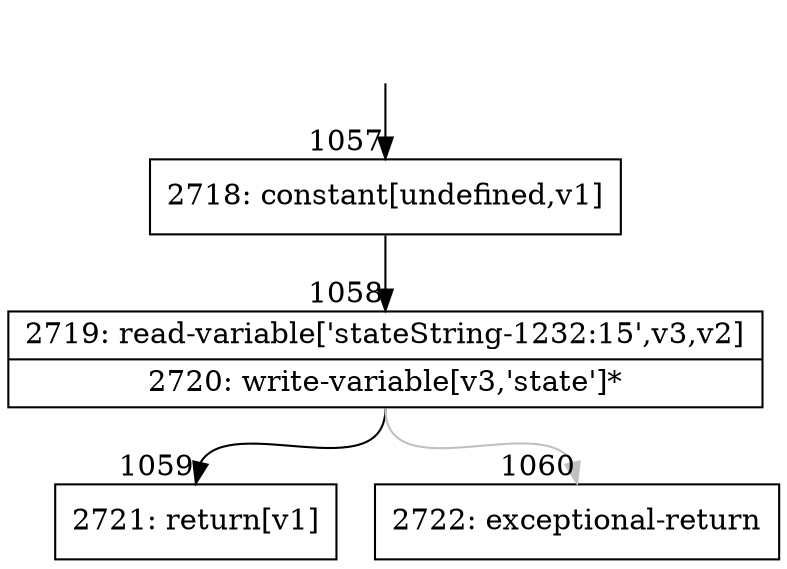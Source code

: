digraph {
rankdir="TD"
BB_entry84[shape=none,label=""];
BB_entry84 -> BB1057 [tailport=s, headport=n, headlabel="    1057"]
BB1057 [shape=record label="{2718: constant[undefined,v1]}" ] 
BB1057 -> BB1058 [tailport=s, headport=n, headlabel="      1058"]
BB1058 [shape=record label="{2719: read-variable['stateString-1232:15',v3,v2]|2720: write-variable[v3,'state']*}" ] 
BB1058 -> BB1059 [tailport=s, headport=n, headlabel="      1059"]
BB1058 -> BB1060 [tailport=s, headport=n, color=gray, headlabel="      1060"]
BB1059 [shape=record label="{2721: return[v1]}" ] 
BB1060 [shape=record label="{2722: exceptional-return}" ] 
}
